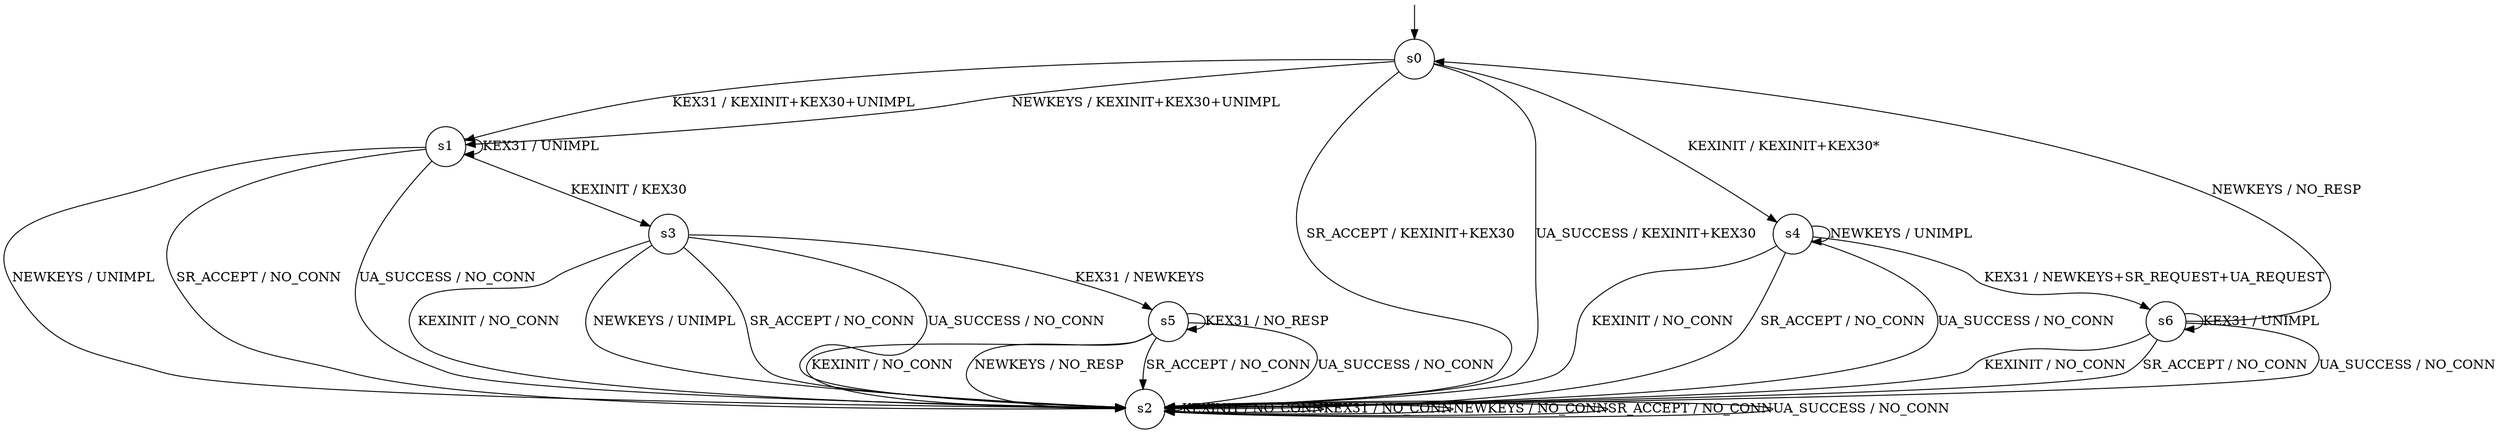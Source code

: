 digraph g {

	s0 [shape="circle" label="s0"];
	s1 [shape="circle" label="s1"];
	s2 [shape="circle" label="s2"];
	s3 [shape="circle" label="s3"];
	s4 [shape="circle" label="s4"];
	s5 [shape="circle" label="s5"];
	s6 [shape="circle" label="s6"];
	s0 -> s4 [label="KEXINIT / KEXINIT+KEX30*"];
	s0 -> s1 [label="KEX31 / KEXINIT+KEX30+UNIMPL"];
	s0 -> s1 [label="NEWKEYS / KEXINIT+KEX30+UNIMPL"];
	s0 -> s2 [label="SR_ACCEPT / KEXINIT+KEX30"];
	s0 -> s2 [label="UA_SUCCESS / KEXINIT+KEX30"];
	s1 -> s3 [label="KEXINIT / KEX30"];
	s1 -> s1 [label="KEX31 / UNIMPL"];
	s1 -> s2 [label="NEWKEYS / UNIMPL"];
	s1 -> s2 [label="SR_ACCEPT / NO_CONN"];
	s1 -> s2 [label="UA_SUCCESS / NO_CONN"];
	s2 -> s2 [label="KEXINIT / NO_CONN"];
	s2 -> s2 [label="KEX31 / NO_CONN"];
	s2 -> s2 [label="NEWKEYS / NO_CONN"];
	s2 -> s2 [label="SR_ACCEPT / NO_CONN"];
	s2 -> s2 [label="UA_SUCCESS / NO_CONN"];
	s3 -> s2 [label="KEXINIT / NO_CONN"];
	s3 -> s5 [label="KEX31 / NEWKEYS"];
	s3 -> s2 [label="NEWKEYS / UNIMPL"];
	s3 -> s2 [label="SR_ACCEPT / NO_CONN"];
	s3 -> s2 [label="UA_SUCCESS / NO_CONN"];
	s4 -> s2 [label="KEXINIT / NO_CONN"];
	s4 -> s6 [label="KEX31 / NEWKEYS+SR_REQUEST+UA_REQUEST"];
	s4 -> s4 [label="NEWKEYS / UNIMPL"];
	s4 -> s2 [label="SR_ACCEPT / NO_CONN"];
	s4 -> s2 [label="UA_SUCCESS / NO_CONN"];
	s5 -> s2 [label="KEXINIT / NO_CONN"];
	s5 -> s5 [label="KEX31 / NO_RESP"];
	s5 -> s2 [label="NEWKEYS / NO_RESP"];
	s5 -> s2 [label="SR_ACCEPT / NO_CONN"];
	s5 -> s2 [label="UA_SUCCESS / NO_CONN"];
	s6 -> s2 [label="KEXINIT / NO_CONN"];
	s6 -> s6 [label="KEX31 / UNIMPL"];
	s6 -> s0 [label="NEWKEYS / NO_RESP"];
	s6 -> s2 [label="SR_ACCEPT / NO_CONN"];
	s6 -> s2 [label="UA_SUCCESS / NO_CONN"];

__start0 [label="" shape="none" width="0" height="0"];
__start0 -> s0;

}
